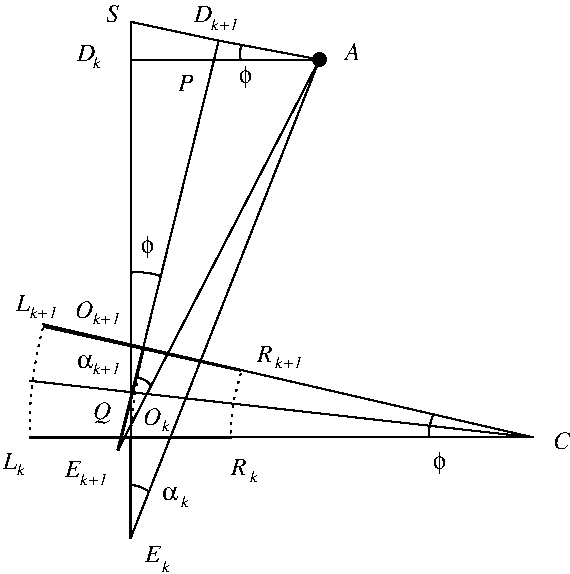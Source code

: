 #FIG 3.2
Landscape
Center
Metric
Letter  
100.00
Single
-2
1200 2
5 1 2 1 0 7 50 0 -1 3.000 0 1 0 0 5318.462 3864.093 1260 2965 1205 3265 1170 3600
5 1 2 1 0 7 50 0 -1 3.000 0 1 0 0 3093.041 3548.311 1965 3127 1905 3352 1890 3600
5 1 2 1 0 7 50 0 -1 3.000 0 1 0 0 3219.452 3534.490 547 2805 472 3180 450 3600
5 1 0 1 0 7 50 0 -1 4.000 0 1 0 0 3679.519 3590.212 3330 3442 3307 3517 3300 3600
5 1 0 1 0 7 50 0 -1 4.000 0 0 0 0 1142.892 4215.216 1170 3937 1237 3952 1297 3982
5 1 0 1 0 7 50 0 -1 4.000 0 0 0 0 1205.509 3305.463 1207 3172 1267 3187 1312 3225
5 1 0 1 0 7 50 0 -1 4.000 0 0 0 0 1226.000 2896.870 1177 2422 1275 2422 1380 2445
5 1 0 1 0 7 50 0 -1 4.000 0 1 0 0 2061.649 859.216 1965 802 1950 847 1957 900
6 765 2610 1125 2790
4 2 0 50 0 3 12 0.0000 0 135 105 900 2745 O\001
4 0 0 50 0 3 8 0.0000 0 90 210 900 2790 k+1\001
-6
6 1260 3375 1485 3555
4 0 0 50 0 3 12 0.0000 0 135 105 1260 3510 O\001
4 0 0 50 0 3 8 0.0000 0 90 60 1395 3555 k\001
-6
6 765 3015 1125 3150
4 2 0 50 0 32 12 0.0000 4 90 120 900 3105 a\001
4 0 0 50 0 3 8 0.0000 0 90 210 900 3150 k+1\001
-6
6 1395 3960 1620 4095
4 0 0 50 0 32 12 0.0000 4 90 120 1395 4050 a\001
4 0 0 50 0 3 8 0.0000 0 90 60 1530 4095 k\001
-6
6 690 3750 1020 3937
4 2 0 50 0 3 12 0.0000 0 135 120 810 3885 E\001
4 0 0 50 0 3 8 0.0000 0 90 210 810 3937 k+1\001
-6
6 1275 4357 1455 4560
4 0 0 50 0 3 12 0.0000 0 135 120 1275 4492 E\001
4 0 0 50 0 3 8 0.0000 0 90 60 1395 4560 k\001
-6
6 780 772 959 960
4 2 0 50 0 3 12 0.0000 0 135 135 915 907 D\001
4 0 0 50 0 3 8 0.0000 0 90 60 899 960 k\001
-6
6 315 2565 675 2745
4 2 0 50 0 3 12 0.0000 0 135 105 450 2700 L\001
4 0 0 50 0 3 8 0.0000 0 90 210 450 2745 k+1\001
-6
6 225 3690 450 3870
4 2 0 50 0 3 12 0.0000 0 135 105 360 3825 L\001
4 0 0 50 0 3 8 0.0000 0 90 60 360 3870 k\001
-6
6 1890 3735 2115 3915
4 0 0 50 0 3 12 0.0000 0 135 120 1890 3870 R\001
4 0 0 50 0 3 8 0.0000 0 90 60 2025 3915 k\001
-6
6 2070 2925 2430 3105
4 0 0 50 0 3 12 0.0000 0 135 120 2070 3060 R\001
4 0 0 50 0 3 8 0.0000 0 90 210 2205 3105 k+1\001
-6
6 1620 495 1958 690
4 0 0 50 0 3 12 0.0000 0 135 135 1620 630 D\001
4 0 0 50 0 3 8 0.0000 0 90 210 1748 690 k+1\001
-6
1 3 0 1 0 0 50 0 62 4.000 1 0.0000 2520 900 45 45 2520 900 2565 900
2 1 0 1 0 7 50 0 -1 0.000 0 0 -1 0 0 2
	 4050 3600 540 2790
2 1 0 1 0 7 50 0 -1 4.000 0 0 7 0 0 2
	 1170 4320 1170 900
2 1 0 1 0 7 50 0 -1 4.000 0 0 -1 0 0 2
	 1080 3690 1800 765
2 1 0 1 0 7 50 0 -1 4.000 0 0 -1 0 0 3
	 1170 4320 2520 900 1170 900
2 1 0 1 0 7 50 0 -1 4.000 0 0 -1 0 0 3
	 1080 3690 2520 900 1800 765
2 1 0 1 0 7 50 0 -1 4.000 0 0 -1 0 0 3
	 1170 900 1170 630 1800 765
2 1 0 1 0 7 50 0 -1 0.000 0 0 -1 0 0 2
	 450 3600 4050 3600
2 1 0 2 0 7 50 0 -1 6.000 0 0 -1 0 0 2
	 450 3600 1890 3600
2 1 0 2 0 7 50 0 -1 6.000 0 0 -1 0 0 2
	 547 2805 1957 3120
2 1 0 2 0 7 50 0 -1 6.000 0 0 -1 0 0 2
	 1260 2970 1080 3690
2 1 0 2 0 7 50 0 -1 6.000 0 0 -1 0 0 2
	 1170 3600 1170 4320
2 1 0 1 0 7 50 0 -1 4.000 0 0 -1 0 0 2
	 4050 3600 450 3195
4 0 0 50 0 3 12 0.0000 0 135 120 2700 900 A\001
4 2 0 50 0 3 12 0.0000 0 135 90 1087 630 S\001
4 0 0 50 0 3 12 0.0000 0 135 105 4185 3682 C\001
4 0 0 50 0 32 12 0.0000 4 165 120 1942 1065 f\001
4 0 0 50 0 32 12 0.0000 4 165 120 3330 3825 f\001
4 1 0 50 0 32 12 0.0000 4 165 120 1290 2280 f\001
4 2 0 50 0 3 12 0.0000 0 165 105 1035 3465 Q\001
4 2 0 50 0 3 12 0.0000 0 135 120 1620 1125 P\001
